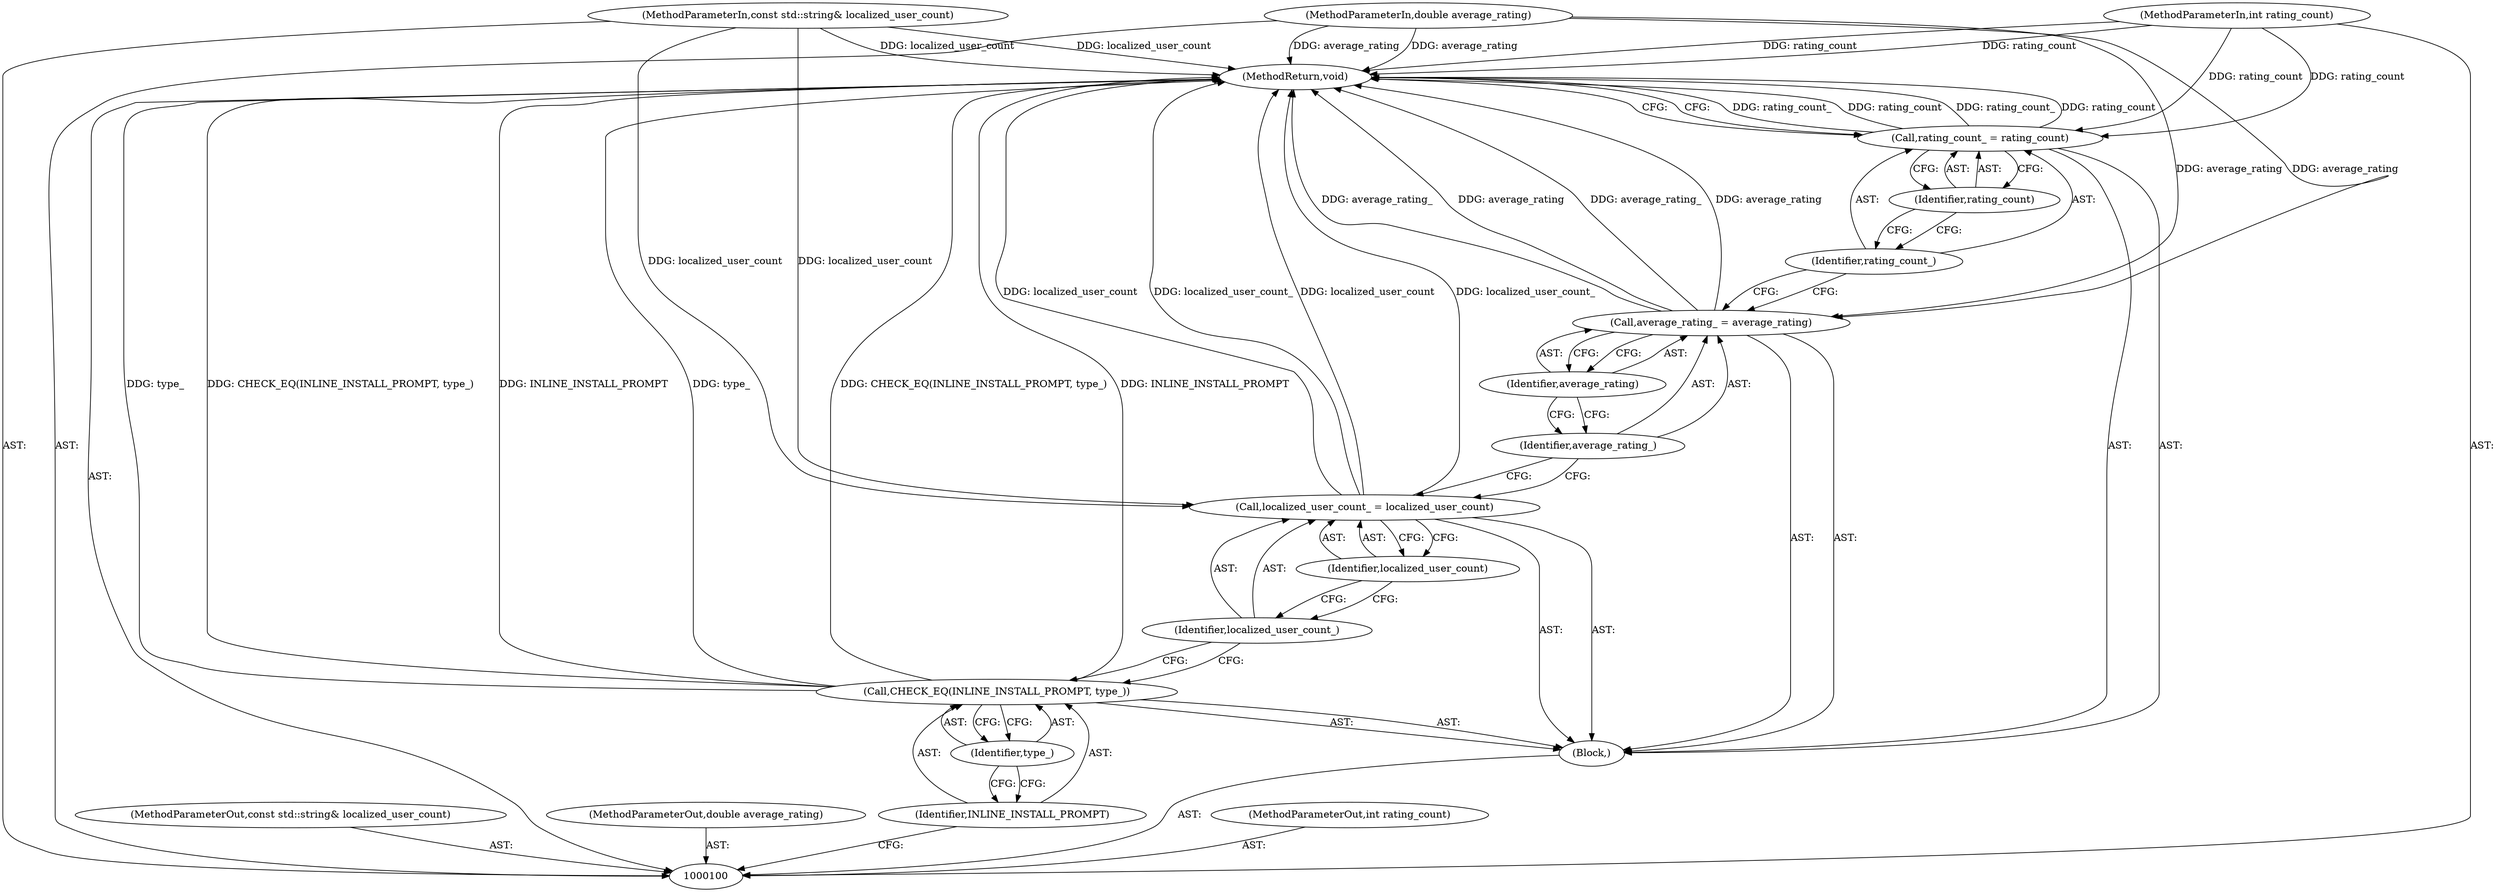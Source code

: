 digraph "0_Chrome_9d02cda7a634fbd6e53d98091f618057f0174387" {
"1000117" [label="(MethodReturn,void)"];
"1000101" [label="(MethodParameterIn,const std::string& localized_user_count)"];
"1000134" [label="(MethodParameterOut,const std::string& localized_user_count)"];
"1000102" [label="(MethodParameterIn,double average_rating)"];
"1000135" [label="(MethodParameterOut,double average_rating)"];
"1000104" [label="(Block,)"];
"1000103" [label="(MethodParameterIn,int rating_count)"];
"1000136" [label="(MethodParameterOut,int rating_count)"];
"1000106" [label="(Identifier,INLINE_INSTALL_PROMPT)"];
"1000105" [label="(Call,CHECK_EQ(INLINE_INSTALL_PROMPT, type_))"];
"1000107" [label="(Identifier,type_)"];
"1000108" [label="(Call,localized_user_count_ = localized_user_count)"];
"1000109" [label="(Identifier,localized_user_count_)"];
"1000110" [label="(Identifier,localized_user_count)"];
"1000111" [label="(Call,average_rating_ = average_rating)"];
"1000112" [label="(Identifier,average_rating_)"];
"1000113" [label="(Identifier,average_rating)"];
"1000116" [label="(Identifier,rating_count)"];
"1000114" [label="(Call,rating_count_ = rating_count)"];
"1000115" [label="(Identifier,rating_count_)"];
"1000117" -> "1000100"  [label="AST: "];
"1000117" -> "1000114"  [label="CFG: "];
"1000105" -> "1000117"  [label="DDG: type_"];
"1000105" -> "1000117"  [label="DDG: CHECK_EQ(INLINE_INSTALL_PROMPT, type_)"];
"1000105" -> "1000117"  [label="DDG: INLINE_INSTALL_PROMPT"];
"1000103" -> "1000117"  [label="DDG: rating_count"];
"1000114" -> "1000117"  [label="DDG: rating_count_"];
"1000114" -> "1000117"  [label="DDG: rating_count"];
"1000102" -> "1000117"  [label="DDG: average_rating"];
"1000111" -> "1000117"  [label="DDG: average_rating_"];
"1000111" -> "1000117"  [label="DDG: average_rating"];
"1000101" -> "1000117"  [label="DDG: localized_user_count"];
"1000108" -> "1000117"  [label="DDG: localized_user_count"];
"1000108" -> "1000117"  [label="DDG: localized_user_count_"];
"1000101" -> "1000100"  [label="AST: "];
"1000101" -> "1000117"  [label="DDG: localized_user_count"];
"1000101" -> "1000108"  [label="DDG: localized_user_count"];
"1000134" -> "1000100"  [label="AST: "];
"1000102" -> "1000100"  [label="AST: "];
"1000102" -> "1000117"  [label="DDG: average_rating"];
"1000102" -> "1000111"  [label="DDG: average_rating"];
"1000135" -> "1000100"  [label="AST: "];
"1000104" -> "1000100"  [label="AST: "];
"1000105" -> "1000104"  [label="AST: "];
"1000108" -> "1000104"  [label="AST: "];
"1000111" -> "1000104"  [label="AST: "];
"1000114" -> "1000104"  [label="AST: "];
"1000103" -> "1000100"  [label="AST: "];
"1000103" -> "1000117"  [label="DDG: rating_count"];
"1000103" -> "1000114"  [label="DDG: rating_count"];
"1000136" -> "1000100"  [label="AST: "];
"1000106" -> "1000105"  [label="AST: "];
"1000106" -> "1000100"  [label="CFG: "];
"1000107" -> "1000106"  [label="CFG: "];
"1000105" -> "1000104"  [label="AST: "];
"1000105" -> "1000107"  [label="CFG: "];
"1000106" -> "1000105"  [label="AST: "];
"1000107" -> "1000105"  [label="AST: "];
"1000109" -> "1000105"  [label="CFG: "];
"1000105" -> "1000117"  [label="DDG: type_"];
"1000105" -> "1000117"  [label="DDG: CHECK_EQ(INLINE_INSTALL_PROMPT, type_)"];
"1000105" -> "1000117"  [label="DDG: INLINE_INSTALL_PROMPT"];
"1000107" -> "1000105"  [label="AST: "];
"1000107" -> "1000106"  [label="CFG: "];
"1000105" -> "1000107"  [label="CFG: "];
"1000108" -> "1000104"  [label="AST: "];
"1000108" -> "1000110"  [label="CFG: "];
"1000109" -> "1000108"  [label="AST: "];
"1000110" -> "1000108"  [label="AST: "];
"1000112" -> "1000108"  [label="CFG: "];
"1000108" -> "1000117"  [label="DDG: localized_user_count"];
"1000108" -> "1000117"  [label="DDG: localized_user_count_"];
"1000101" -> "1000108"  [label="DDG: localized_user_count"];
"1000109" -> "1000108"  [label="AST: "];
"1000109" -> "1000105"  [label="CFG: "];
"1000110" -> "1000109"  [label="CFG: "];
"1000110" -> "1000108"  [label="AST: "];
"1000110" -> "1000109"  [label="CFG: "];
"1000108" -> "1000110"  [label="CFG: "];
"1000111" -> "1000104"  [label="AST: "];
"1000111" -> "1000113"  [label="CFG: "];
"1000112" -> "1000111"  [label="AST: "];
"1000113" -> "1000111"  [label="AST: "];
"1000115" -> "1000111"  [label="CFG: "];
"1000111" -> "1000117"  [label="DDG: average_rating_"];
"1000111" -> "1000117"  [label="DDG: average_rating"];
"1000102" -> "1000111"  [label="DDG: average_rating"];
"1000112" -> "1000111"  [label="AST: "];
"1000112" -> "1000108"  [label="CFG: "];
"1000113" -> "1000112"  [label="CFG: "];
"1000113" -> "1000111"  [label="AST: "];
"1000113" -> "1000112"  [label="CFG: "];
"1000111" -> "1000113"  [label="CFG: "];
"1000116" -> "1000114"  [label="AST: "];
"1000116" -> "1000115"  [label="CFG: "];
"1000114" -> "1000116"  [label="CFG: "];
"1000114" -> "1000104"  [label="AST: "];
"1000114" -> "1000116"  [label="CFG: "];
"1000115" -> "1000114"  [label="AST: "];
"1000116" -> "1000114"  [label="AST: "];
"1000117" -> "1000114"  [label="CFG: "];
"1000114" -> "1000117"  [label="DDG: rating_count_"];
"1000114" -> "1000117"  [label="DDG: rating_count"];
"1000103" -> "1000114"  [label="DDG: rating_count"];
"1000115" -> "1000114"  [label="AST: "];
"1000115" -> "1000111"  [label="CFG: "];
"1000116" -> "1000115"  [label="CFG: "];
}
